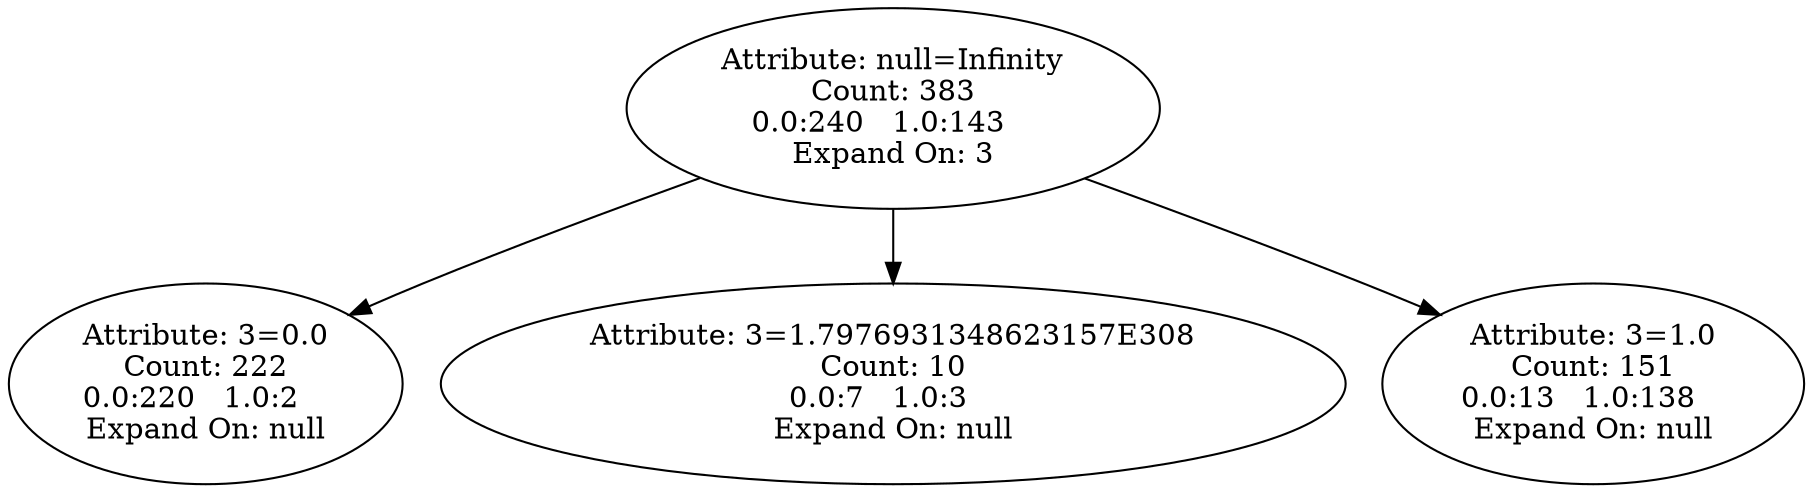 digraph voting {
decisionDecisionNode1f5b0afd[label="Attribute: null=Infinity
Count: 383
0.0:240   1.0:143   
Expand On: 3"];decisionDecisionNode1f5b0afd -> decisionDecisionNode28d08633;
decisionDecisionNode28d08633[label="Attribute: 3=0.0
Count: 222
0.0:220   1.0:2   
Expand On: null"];decisionDecisionNode1f5b0afd -> decisionDecisionNode121a9334;
decisionDecisionNode121a9334[label="Attribute: 3=1.7976931348623157E308
Count: 10
0.0:7   1.0:3   
Expand On: null"];decisionDecisionNode1f5b0afd -> decisionDecisionNode6037fb1e;
decisionDecisionNode6037fb1e[label="Attribute: 3=1.0
Count: 151
0.0:13   1.0:138   
Expand On: null"];
}